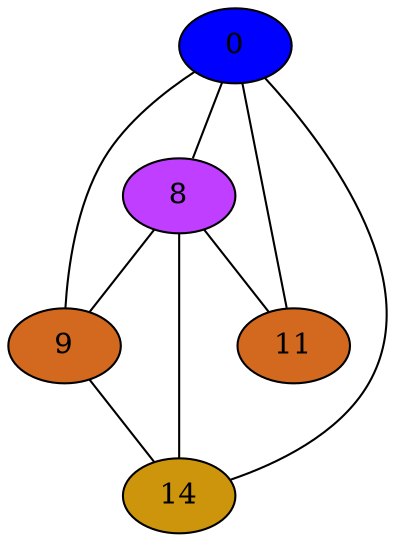 strict graph {
0[label="0" style=filled fillcolor="blue1"];
0 -- 8
0 -- 9
0 -- 11
0 -- 14
8[label="8" style=filled fillcolor="darkorchid1"];
8 -- 0
8 -- 9
8 -- 11
8 -- 14
9[label="9" style=filled fillcolor="chocolate"];
9 -- 0
9 -- 8
9 -- 14
11[label="11" style=filled fillcolor="chocolate"];
11 -- 0
11 -- 8
14[label="14" style=filled fillcolor="darkgoldenrod3"];
14 -- 0
14 -- 8
14 -- 9
}